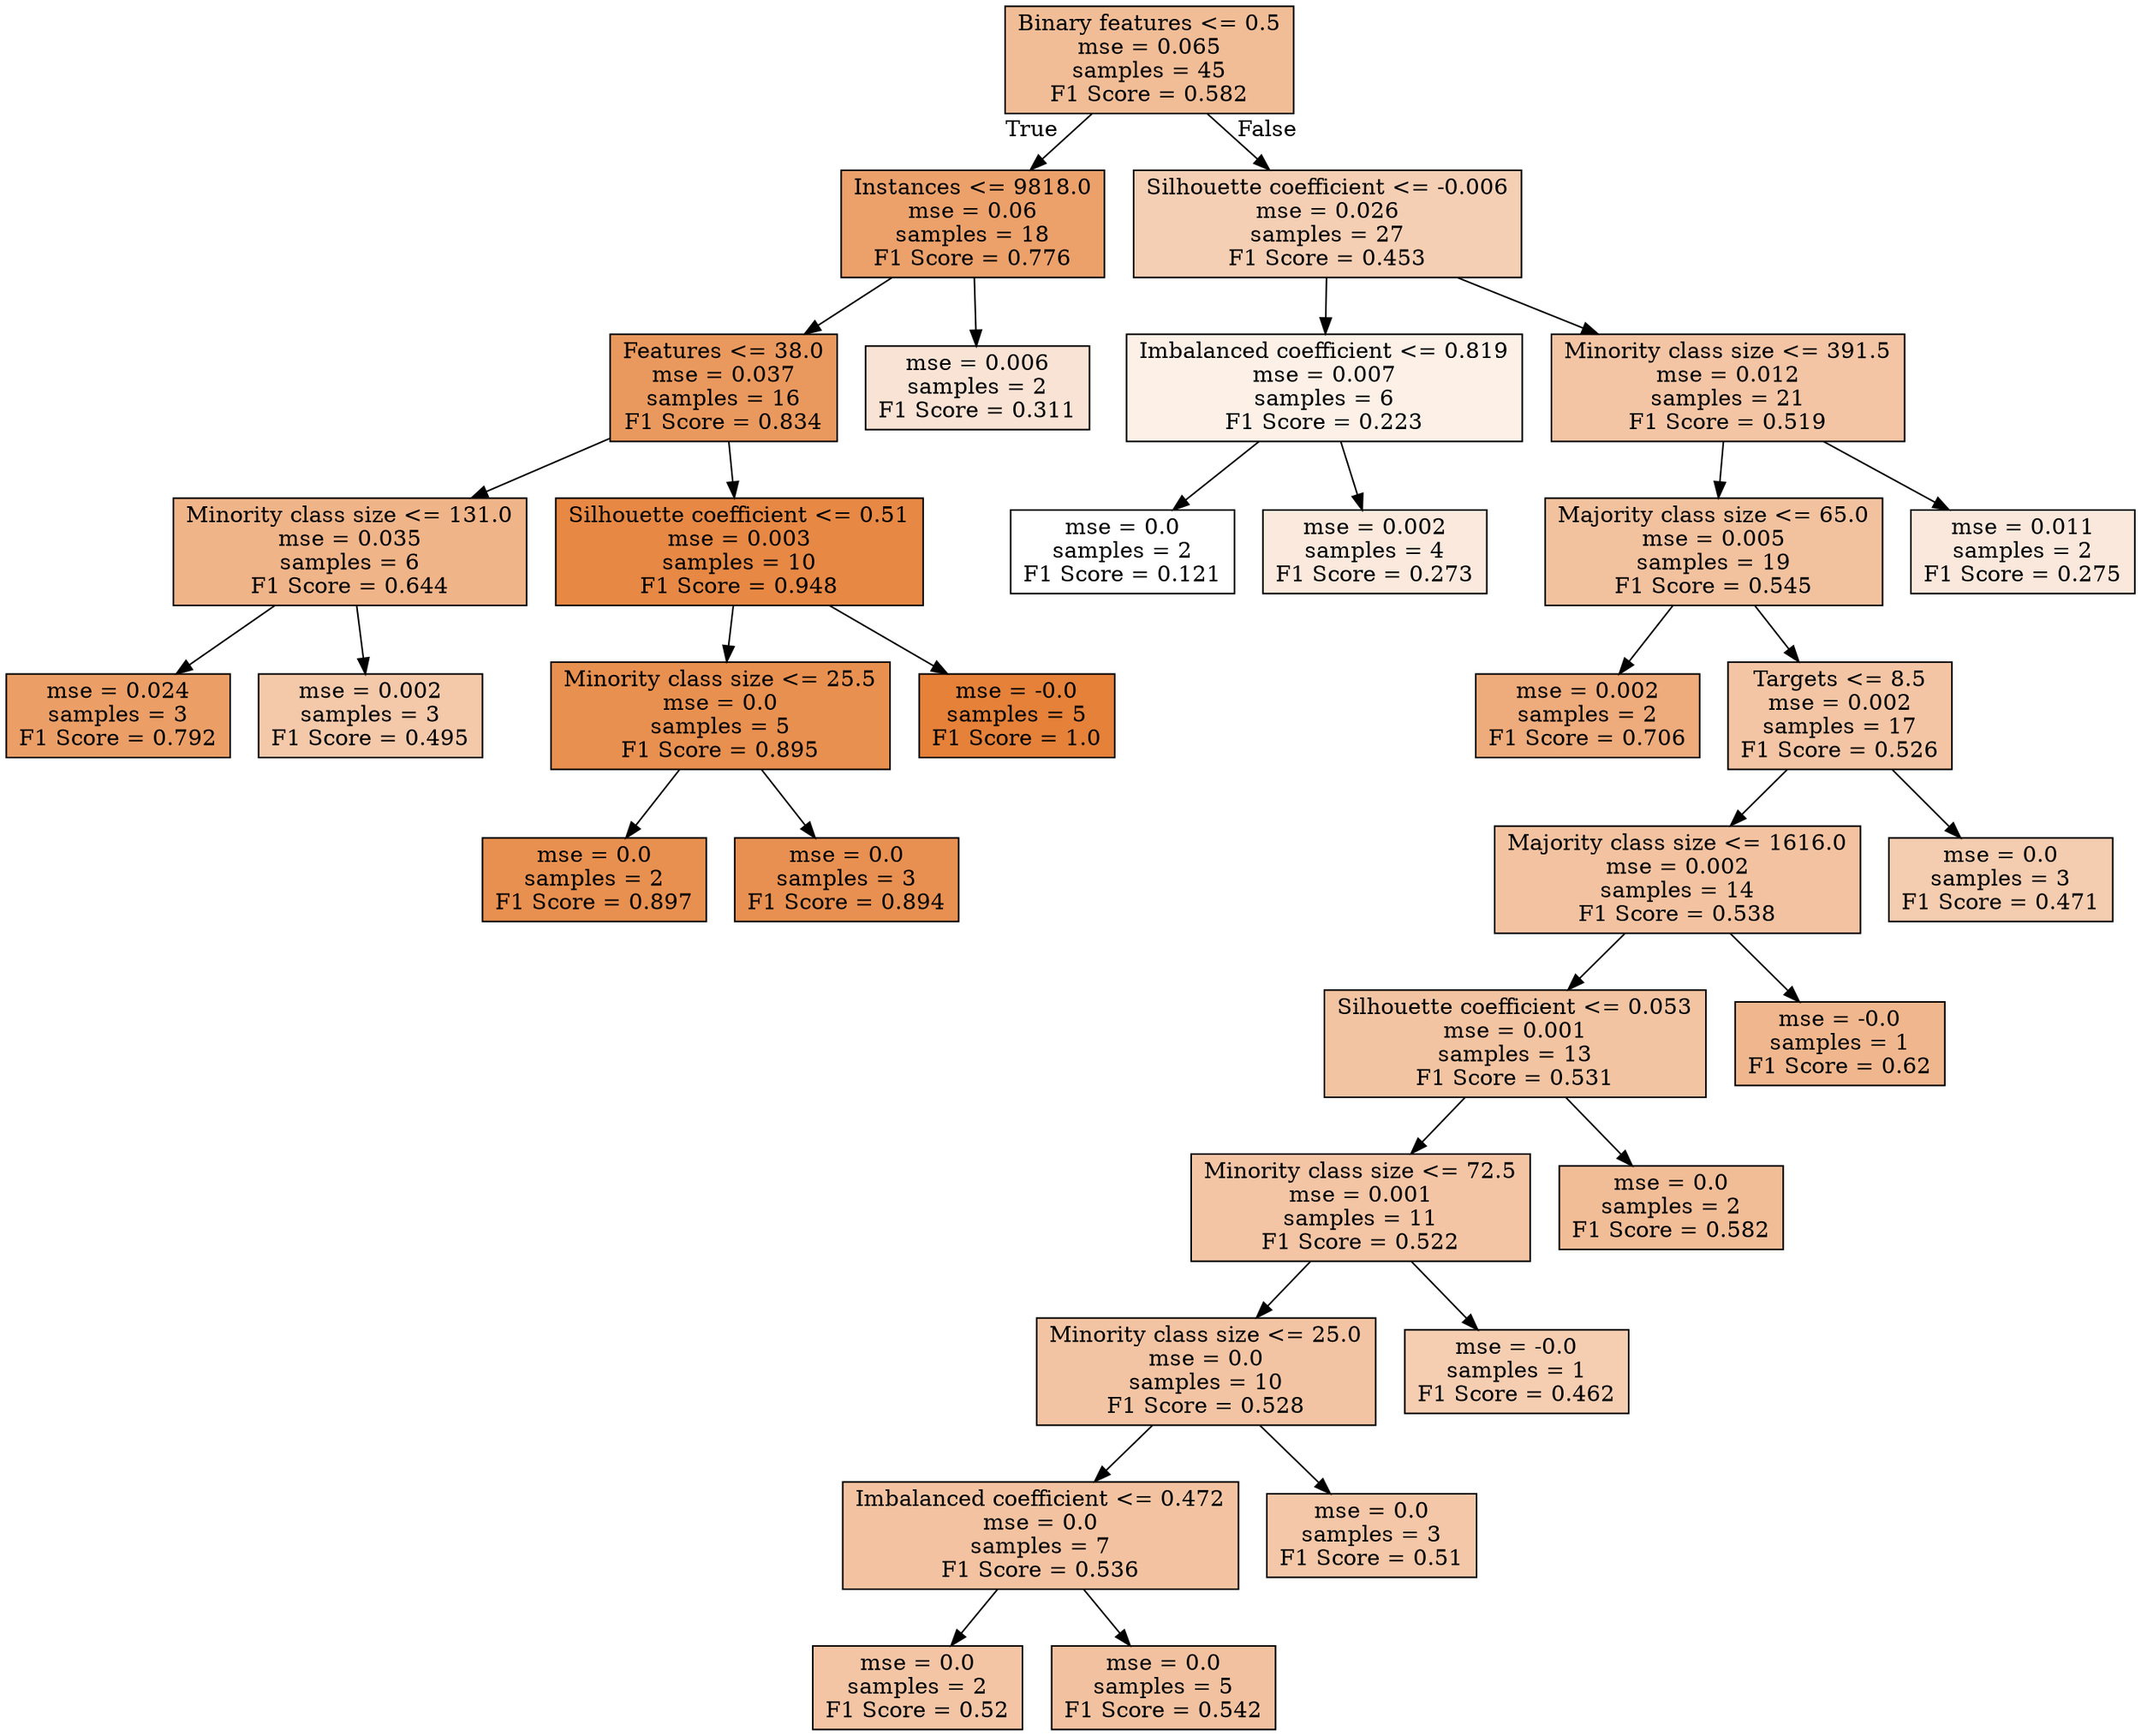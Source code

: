 digraph Tree {
node [shape=box, style="filled", color="black"] ;
0 [label="Binary features <= 0.5\nmse = 0.065\nsamples = 45\nF1 Score = 0.582", fillcolor="#e5813986"] ;
1 [label="Instances <= 9818.0\nmse = 0.06\nsamples = 18\nF1 Score = 0.776", fillcolor="#e58139be"] ;
0 -> 1 [labeldistance=2.5, labelangle=45, headlabel="True"] ;
2 [label="Features <= 38.0\nmse = 0.037\nsamples = 16\nF1 Score = 0.834", fillcolor="#e58139cf"] ;
1 -> 2 ;
3 [label="Minority class size <= 131.0\nmse = 0.035\nsamples = 6\nF1 Score = 0.644", fillcolor="#e5813998"] ;
2 -> 3 ;
4 [label="mse = 0.024\nsamples = 3\nF1 Score = 0.792", fillcolor="#e58139c3"] ;
3 -> 4 ;
5 [label="mse = 0.002\nsamples = 3\nF1 Score = 0.495", fillcolor="#e581396d"] ;
3 -> 5 ;
6 [label="Silhouette coefficient <= 0.51\nmse = 0.003\nsamples = 10\nF1 Score = 0.948", fillcolor="#e58139f0"] ;
2 -> 6 ;
7 [label="Minority class size <= 25.5\nmse = 0.0\nsamples = 5\nF1 Score = 0.895", fillcolor="#e58139e1"] ;
6 -> 7 ;
8 [label="mse = 0.0\nsamples = 2\nF1 Score = 0.897", fillcolor="#e58139e1"] ;
7 -> 8 ;
9 [label="mse = 0.0\nsamples = 3\nF1 Score = 0.894", fillcolor="#e58139e0"] ;
7 -> 9 ;
10 [label="mse = -0.0\nsamples = 5\nF1 Score = 1.0", fillcolor="#e58139ff"] ;
6 -> 10 ;
11 [label="mse = 0.006\nsamples = 2\nF1 Score = 0.311", fillcolor="#e5813937"] ;
1 -> 11 ;
12 [label="Silhouette coefficient <= -0.006\nmse = 0.026\nsamples = 27\nF1 Score = 0.453", fillcolor="#e5813960"] ;
0 -> 12 [labeldistance=2.5, labelangle=-45, headlabel="False"] ;
13 [label="Imbalanced coefficient <= 0.819\nmse = 0.007\nsamples = 6\nF1 Score = 0.223", fillcolor="#e581391e"] ;
12 -> 13 ;
14 [label="mse = 0.0\nsamples = 2\nF1 Score = 0.121", fillcolor="#e5813900"] ;
13 -> 14 ;
15 [label="mse = 0.002\nsamples = 4\nF1 Score = 0.273", fillcolor="#e581392c"] ;
13 -> 15 ;
16 [label="Minority class size <= 391.5\nmse = 0.012\nsamples = 21\nF1 Score = 0.519", fillcolor="#e5813974"] ;
12 -> 16 ;
17 [label="Majority class size <= 65.0\nmse = 0.005\nsamples = 19\nF1 Score = 0.545", fillcolor="#e581397b"] ;
16 -> 17 ;
18 [label="mse = 0.002\nsamples = 2\nF1 Score = 0.706", fillcolor="#e58139aa"] ;
17 -> 18 ;
19 [label="Targets <= 8.5\nmse = 0.002\nsamples = 17\nF1 Score = 0.526", fillcolor="#e5813975"] ;
17 -> 19 ;
20 [label="Majority class size <= 1616.0\nmse = 0.002\nsamples = 14\nF1 Score = 0.538", fillcolor="#e5813979"] ;
19 -> 20 ;
21 [label="Silhouette coefficient <= 0.053\nmse = 0.001\nsamples = 13\nF1 Score = 0.531", fillcolor="#e5813977"] ;
20 -> 21 ;
22 [label="Minority class size <= 72.5\nmse = 0.001\nsamples = 11\nF1 Score = 0.522", fillcolor="#e5813974"] ;
21 -> 22 ;
23 [label="Minority class size <= 25.0\nmse = 0.0\nsamples = 10\nF1 Score = 0.528", fillcolor="#e5813976"] ;
22 -> 23 ;
24 [label="Imbalanced coefficient <= 0.472\nmse = 0.0\nsamples = 7\nF1 Score = 0.536", fillcolor="#e5813978"] ;
23 -> 24 ;
25 [label="mse = 0.0\nsamples = 2\nF1 Score = 0.52", fillcolor="#e5813974"] ;
24 -> 25 ;
26 [label="mse = 0.0\nsamples = 5\nF1 Score = 0.542", fillcolor="#e581397a"] ;
24 -> 26 ;
27 [label="mse = 0.0\nsamples = 3\nF1 Score = 0.51", fillcolor="#e5813971"] ;
23 -> 27 ;
28 [label="mse = -0.0\nsamples = 1\nF1 Score = 0.462", fillcolor="#e5813963"] ;
22 -> 28 ;
29 [label="mse = 0.0\nsamples = 2\nF1 Score = 0.582", fillcolor="#e5813986"] ;
21 -> 29 ;
30 [label="mse = -0.0\nsamples = 1\nF1 Score = 0.62", fillcolor="#e5813991"] ;
20 -> 30 ;
31 [label="mse = 0.0\nsamples = 3\nF1 Score = 0.471", fillcolor="#e5813966"] ;
19 -> 31 ;
32 [label="mse = 0.011\nsamples = 2\nF1 Score = 0.275", fillcolor="#e581392d"] ;
16 -> 32 ;
}